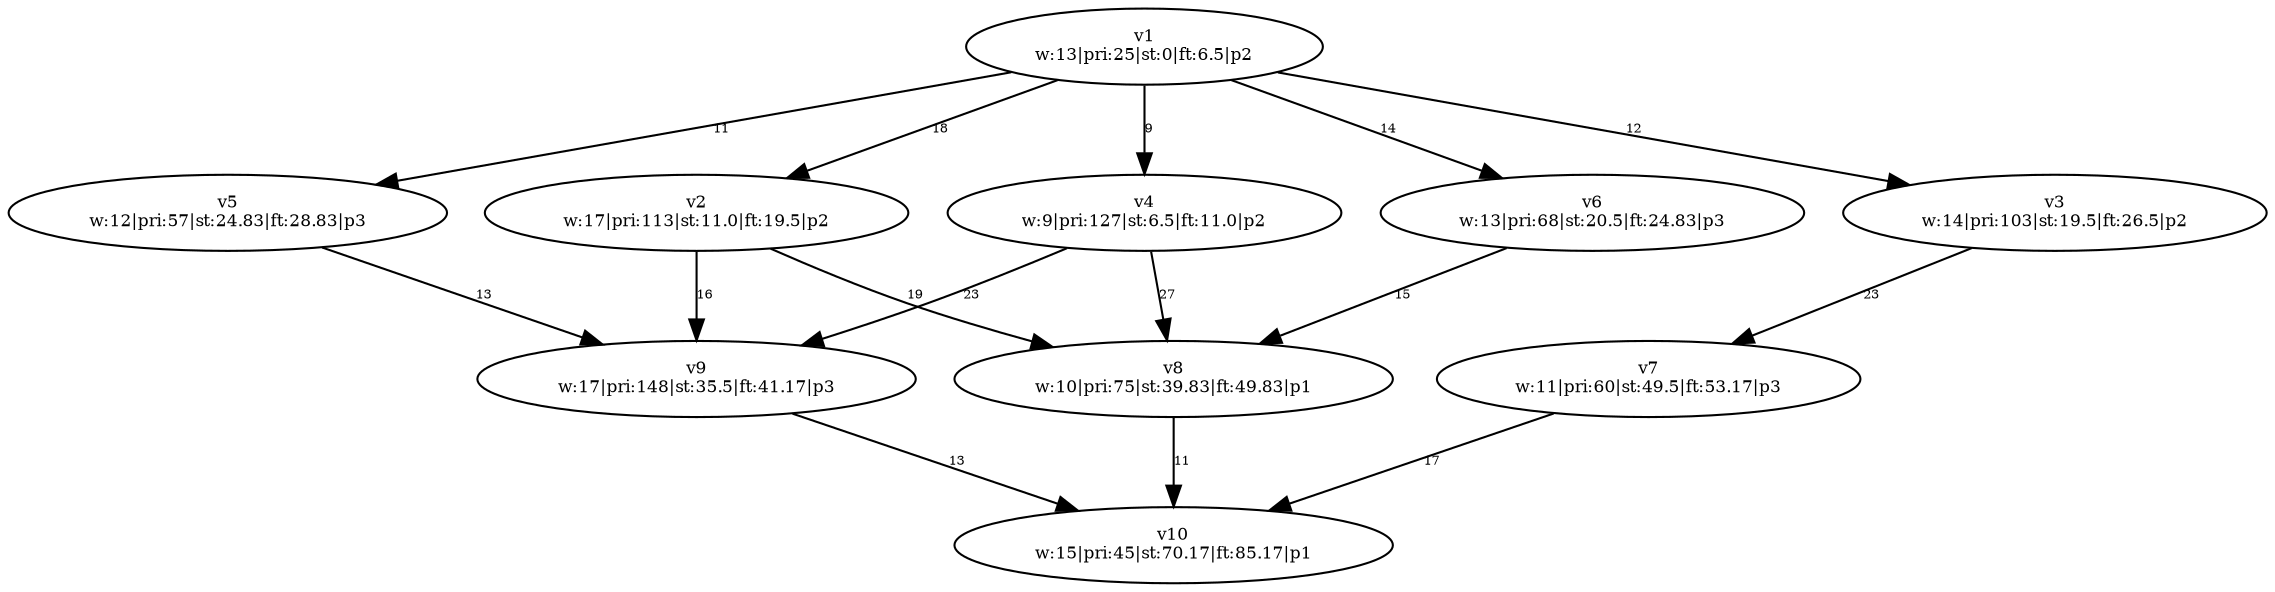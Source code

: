 digraph {
	v1 [label="v1
w:13|pri:25|st:0|ft:6.5|p2" fontsize=8.0]
	v4 [label="v4
w:9|pri:127|st:6.5|ft:11.0|p2" fontsize=8.0]
	v2 [label="v2
w:17|pri:113|st:11.0|ft:19.5|p2" fontsize=8.0]
	v3 [label="v3
w:14|pri:103|st:19.5|ft:26.5|p2" fontsize=8.0]
	v6 [label="v6
w:13|pri:68|st:20.5|ft:24.83|p3" fontsize=8.0]
	v5 [label="v5
w:12|pri:57|st:24.83|ft:28.83|p3" fontsize=8.0]
	v9 [label="v9
w:17|pri:148|st:35.5|ft:41.17|p3" fontsize=8.0]
	v8 [label="v8
w:10|pri:75|st:39.83|ft:49.83|p1" fontsize=8.0]
	v7 [label="v7
w:11|pri:60|st:49.5|ft:53.17|p3" fontsize=8.0]
	v10 [label="v10
w:15|pri:45|st:70.17|ft:85.17|p1" fontsize=8.0]
	v1 -> v2 [label=18 constraint=true fontsize=6.0]
	v1 -> v3 [label=12 constraint=true fontsize=6.0]
	v1 -> v4 [label=9 constraint=true fontsize=6.0]
	v1 -> v5 [label=11 constraint=true fontsize=6.0]
	v1 -> v6 [label=14 constraint=true fontsize=6.0]
	v2 -> v8 [label=19 constraint=true fontsize=6.0]
	v2 -> v9 [label=16 constraint=true fontsize=6.0]
	v3 -> v7 [label=23 constraint=true fontsize=6.0]
	v4 -> v8 [label=27 constraint=true fontsize=6.0]
	v4 -> v9 [label=23 constraint=true fontsize=6.0]
	v5 -> v9 [label=13 constraint=true fontsize=6.0]
	v6 -> v8 [label=15 constraint=true fontsize=6.0]
	v7 -> v10 [label=17 constraint=true fontsize=6.0]
	v8 -> v10 [label=11 constraint=true fontsize=6.0]
	v9 -> v10 [label=13 constraint=true fontsize=6.0]
}
